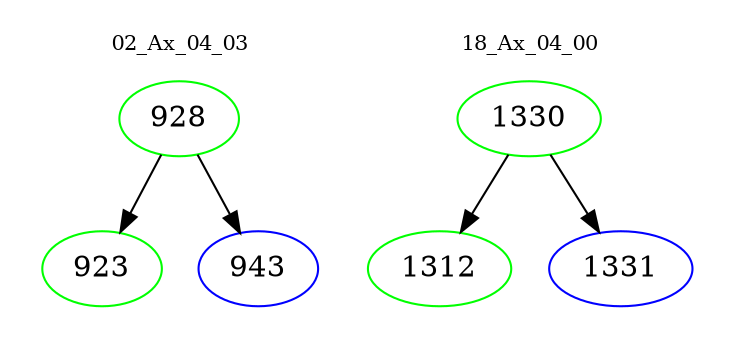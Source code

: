digraph{
subgraph cluster_0 {
color = white
label = "02_Ax_04_03";
fontsize=10;
T0_928 [label="928", color="green"]
T0_928 -> T0_923 [color="black"]
T0_923 [label="923", color="green"]
T0_928 -> T0_943 [color="black"]
T0_943 [label="943", color="blue"]
}
subgraph cluster_1 {
color = white
label = "18_Ax_04_00";
fontsize=10;
T1_1330 [label="1330", color="green"]
T1_1330 -> T1_1312 [color="black"]
T1_1312 [label="1312", color="green"]
T1_1330 -> T1_1331 [color="black"]
T1_1331 [label="1331", color="blue"]
}
}
